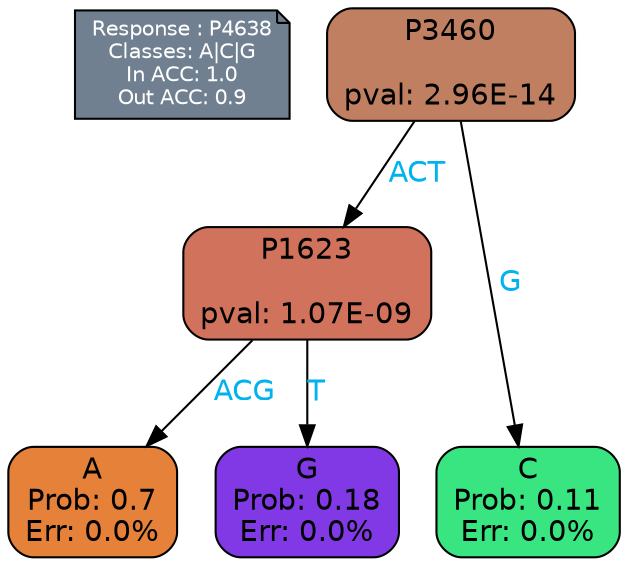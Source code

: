 digraph Tree {
node [shape=box, style="filled, rounded", color="black", fontname=helvetica] ;
graph [ranksep=equally, splines=polylines, bgcolor=transparent, dpi=600] ;
edge [fontname=helvetica] ;
LEGEND [label="Response : P4638
Classes: A|C|G
In ACC: 1.0
Out ACC: 0.9
",shape=note,align=left,style=filled,fillcolor="slategray",fontcolor="white",fontsize=10];1 [label="P3460

pval: 2.96E-14", fillcolor="#bf7f60"] ;
2 [label="P1623

pval: 1.07E-09", fillcolor="#d0725c"] ;
3 [label="A
Prob: 0.7
Err: 0.0%", fillcolor="#e58139"] ;
4 [label="G
Prob: 0.18
Err: 0.0%", fillcolor="#8139e5"] ;
5 [label="C
Prob: 0.11
Err: 0.0%", fillcolor="#39e581"] ;
1 -> 2 [label="ACT",fontcolor=deepskyblue2] ;
1 -> 5 [label="G",fontcolor=deepskyblue2] ;
2 -> 3 [label="ACG",fontcolor=deepskyblue2] ;
2 -> 4 [label="T",fontcolor=deepskyblue2] ;
{rank = same; 3;4;5;}{rank = same; LEGEND;1;}}